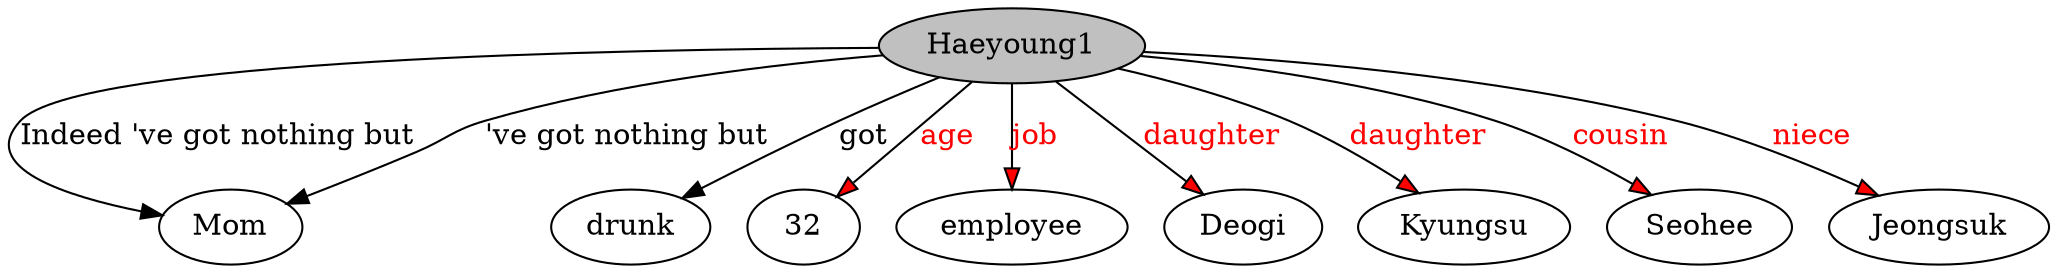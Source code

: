// The Round Table
digraph {
	0 [label=Haeyoung1 fillcolor=gray style=filled]
	1 [label=Mom]
	0 -> 1 [label="Indeed 've got nothing but"]
	0 -> 1 [label="'ve got nothing but"]
	2 [label=drunk]
	0 -> 2 [label=got]
	3 [label=32]
	0 -> 3 [label=age fillcolor=red fontcolor=red style=filled]
	4 [label=employee]
	0 -> 4 [label=job fillcolor=red fontcolor=red style=filled]
	5 [label=Deogi]
	0 -> 5 [label=daughter fillcolor=red fontcolor=red style=filled]
	6 [label=Kyungsu]
	0 -> 6 [label=daughter fillcolor=red fontcolor=red style=filled]
	7 [label=Seohee]
	0 -> 7 [label=cousin fillcolor=red fontcolor=red style=filled]
	8 [label=Jeongsuk]
	0 -> 8 [label=niece fillcolor=red fontcolor=red style=filled]
}

